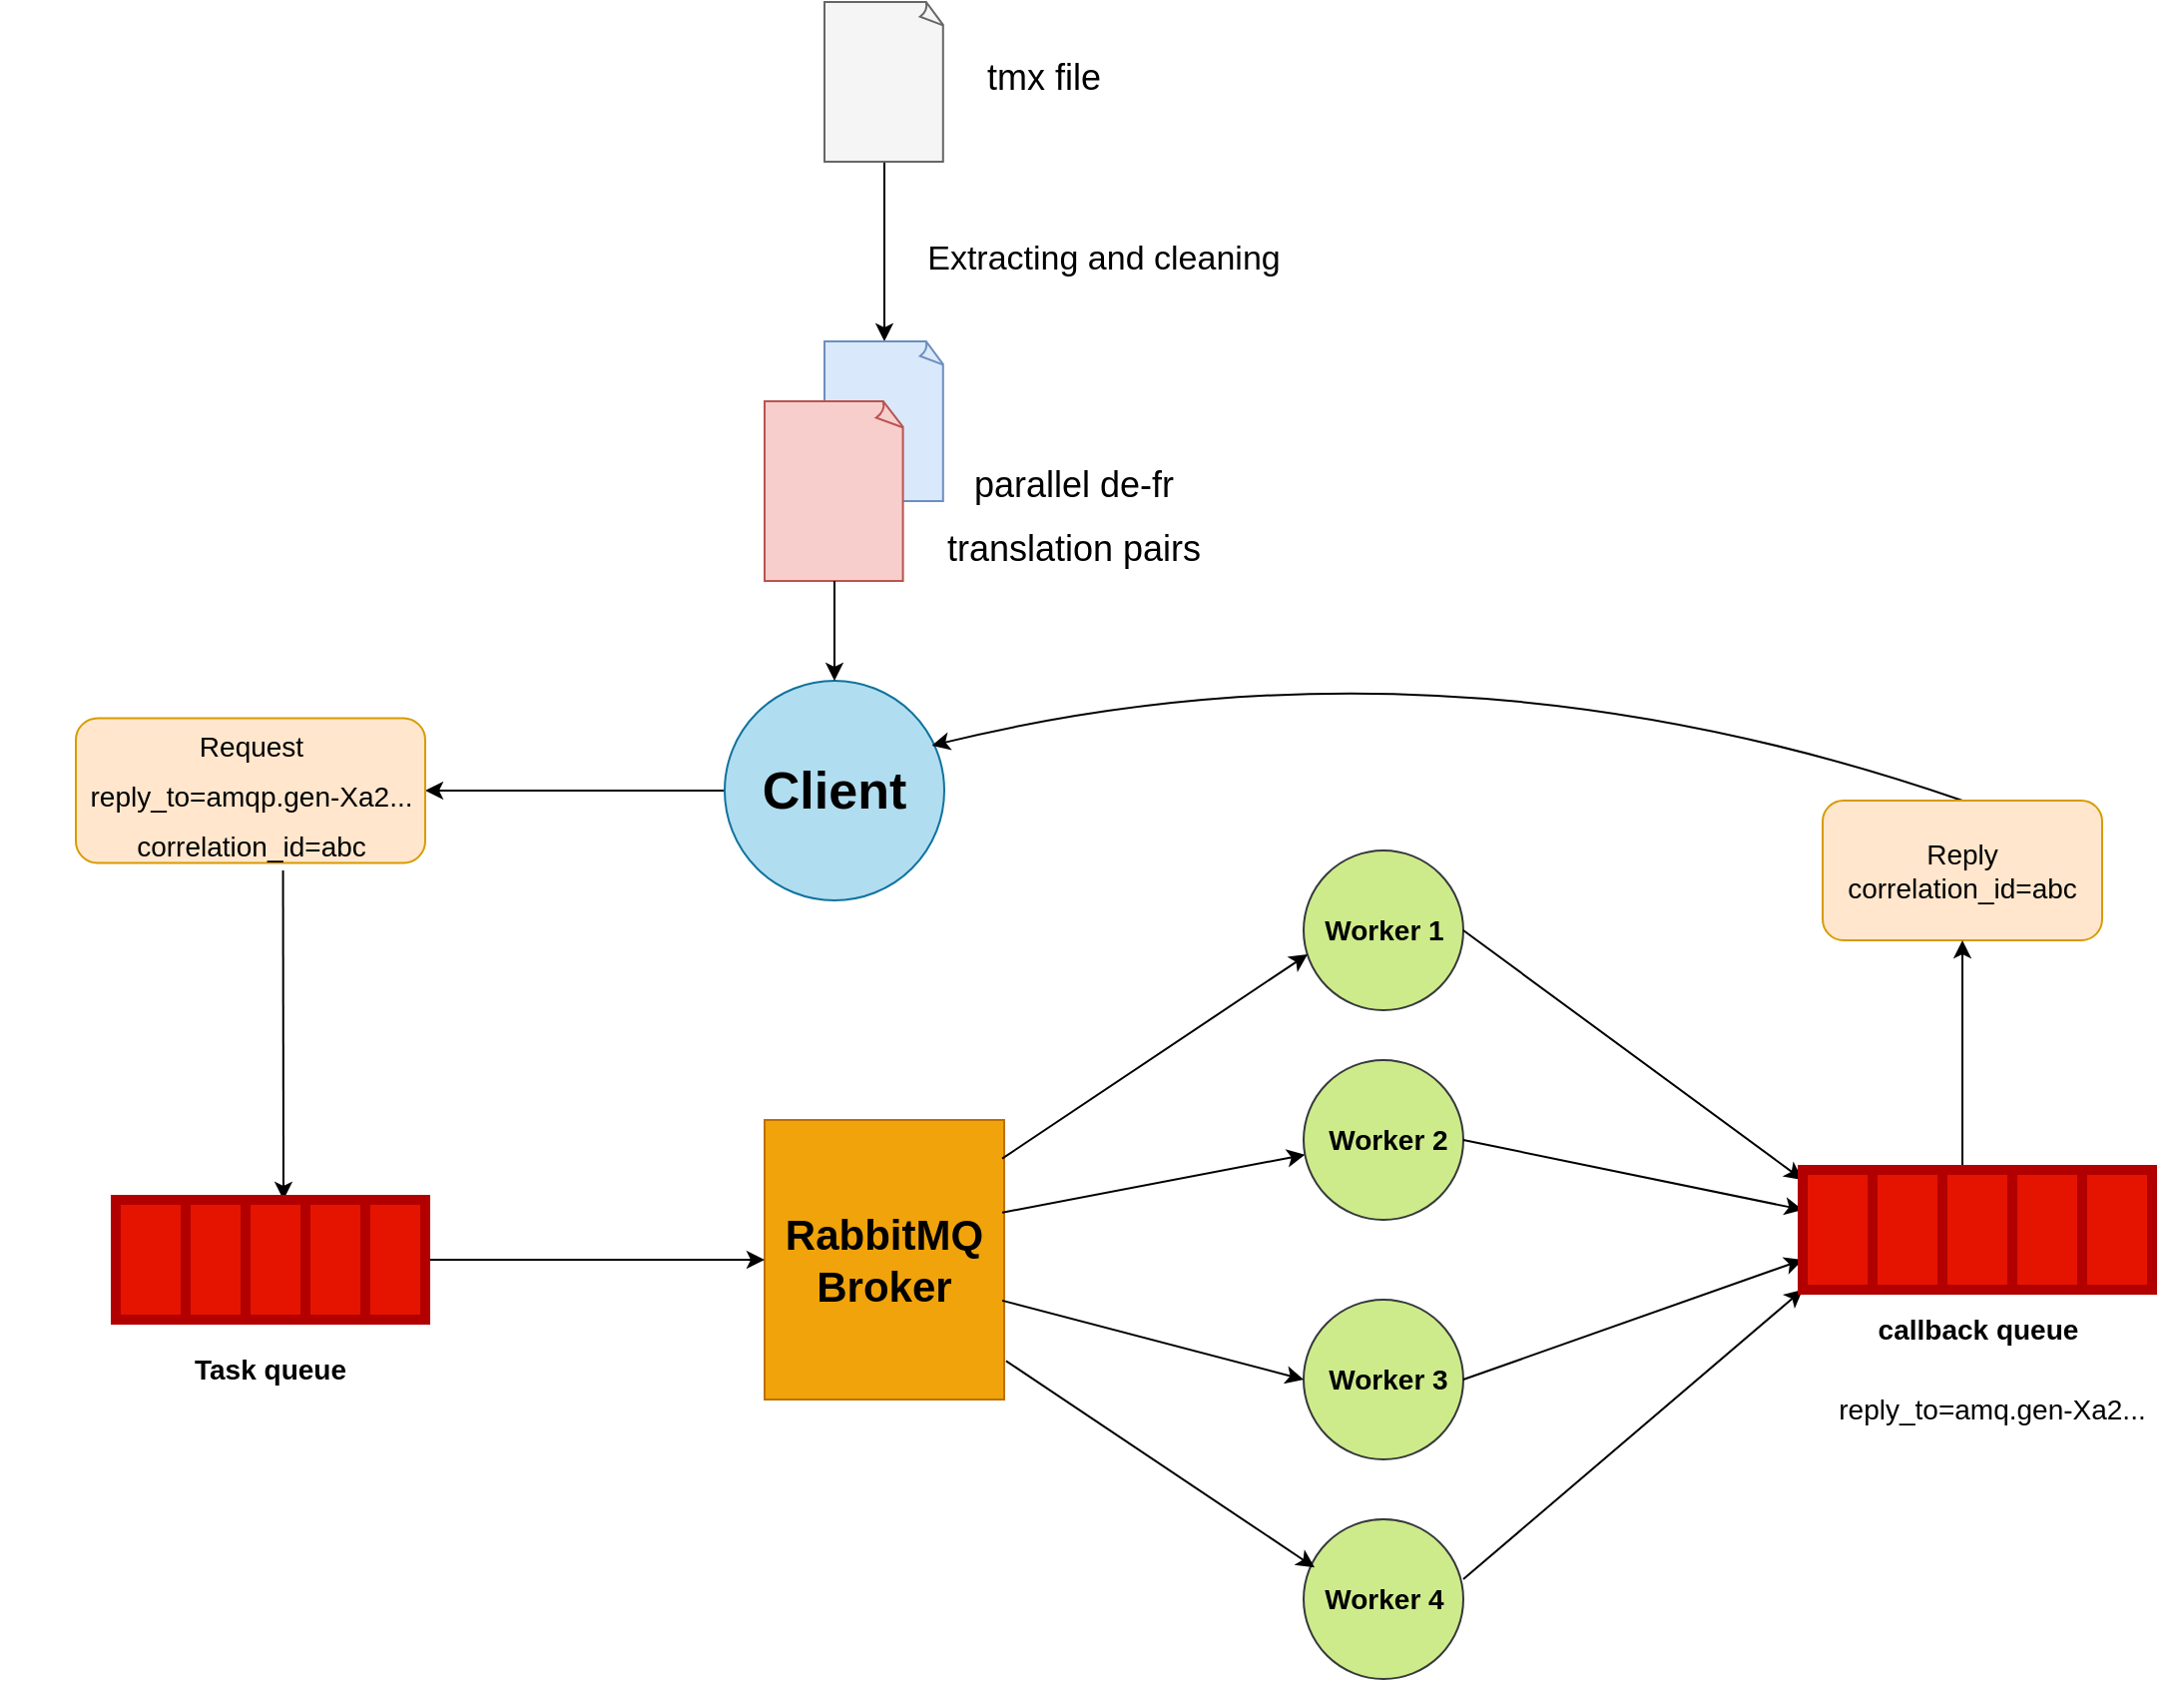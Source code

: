 <mxfile version="19.0.3" type="device"><diagram id="rC-p5iK7weaWzSTd7bgy" name="Page-1"><mxGraphModel dx="1177" dy="2245" grid="1" gridSize="10" guides="1" tooltips="1" connect="1" arrows="1" fold="1" page="1" pageScale="1" pageWidth="850" pageHeight="1100" math="0" shadow="0"><root><mxCell id="0"/><mxCell id="1" parent="0"/><mxCell id="WzObfumsb2T4E5n8RGf7-4" value="" style="edgeStyle=orthogonalEdgeStyle;rounded=0;orthogonalLoop=1;jettySize=auto;html=1;" edge="1" parent="1" source="WzObfumsb2T4E5n8RGf7-1" target="WzObfumsb2T4E5n8RGf7-2"><mxGeometry relative="1" as="geometry"/></mxCell><mxCell id="WzObfumsb2T4E5n8RGf7-1" value="" style="whiteSpace=wrap;html=1;shape=mxgraph.basic.document;fillColor=#f5f5f5;fontColor=#333333;strokeColor=#666666;" vertex="1" parent="1"><mxGeometry x="530" y="-330" width="60" height="80" as="geometry"/></mxCell><mxCell id="WzObfumsb2T4E5n8RGf7-2" value="" style="whiteSpace=wrap;html=1;shape=mxgraph.basic.document;fillColor=#dae8fc;strokeColor=#6c8ebf;" vertex="1" parent="1"><mxGeometry x="530" y="-160" width="60" height="80" as="geometry"/></mxCell><mxCell id="WzObfumsb2T4E5n8RGf7-3" value="" style="whiteSpace=wrap;html=1;shape=mxgraph.basic.document;fillColor=#f8cecc;strokeColor=#b85450;" vertex="1" parent="1"><mxGeometry x="500" y="-130" width="70" height="90" as="geometry"/></mxCell><mxCell id="WzObfumsb2T4E5n8RGf7-20" value="" style="edgeStyle=orthogonalEdgeStyle;rounded=0;orthogonalLoop=1;jettySize=auto;html=1;entryX=1;entryY=0.5;entryDx=0;entryDy=0;" edge="1" parent="1" source="WzObfumsb2T4E5n8RGf7-5" target="WzObfumsb2T4E5n8RGf7-32"><mxGeometry relative="1" as="geometry"><mxPoint x="350" y="55" as="targetPoint"/></mxGeometry></mxCell><mxCell id="WzObfumsb2T4E5n8RGf7-5" value="" style="ellipse;whiteSpace=wrap;html=1;aspect=fixed;fillColor=#b1ddf0;strokeColor=#10739e;" vertex="1" parent="1"><mxGeometry x="480" y="10" width="110" height="110" as="geometry"/></mxCell><mxCell id="WzObfumsb2T4E5n8RGf7-6" value="" style="whiteSpace=wrap;html=1;fillColor=#f0a30a;fontColor=#000000;strokeColor=#BD7000;" vertex="1" parent="1"><mxGeometry x="500" y="230" width="120" height="140" as="geometry"/></mxCell><mxCell id="WzObfumsb2T4E5n8RGf7-8" value="" style="ellipse;whiteSpace=wrap;html=1;aspect=fixed;fillColor=#cdeb8b;strokeColor=#36393d;" vertex="1" parent="1"><mxGeometry x="770" y="95" width="80" height="80" as="geometry"/></mxCell><mxCell id="WzObfumsb2T4E5n8RGf7-9" value="" style="ellipse;whiteSpace=wrap;html=1;aspect=fixed;fillColor=#cdeb8b;strokeColor=#36393d;" vertex="1" parent="1"><mxGeometry x="770" y="200" width="80" height="80" as="geometry"/></mxCell><mxCell id="WzObfumsb2T4E5n8RGf7-10" value="" style="ellipse;whiteSpace=wrap;html=1;aspect=fixed;fillColor=#cdeb8b;strokeColor=#36393d;" vertex="1" parent="1"><mxGeometry x="770" y="320" width="80" height="80" as="geometry"/></mxCell><mxCell id="WzObfumsb2T4E5n8RGf7-11" value="" style="ellipse;whiteSpace=wrap;html=1;aspect=fixed;fillColor=#cdeb8b;strokeColor=#36393d;" vertex="1" parent="1"><mxGeometry x="770" y="430" width="80" height="80" as="geometry"/></mxCell><mxCell id="WzObfumsb2T4E5n8RGf7-12" value="" style="endArrow=classic;html=1;rounded=0;entryX=0.025;entryY=0.65;entryDx=0;entryDy=0;entryPerimeter=0;exitX=0.992;exitY=0.138;exitDx=0;exitDy=0;exitPerimeter=0;" edge="1" parent="1" source="WzObfumsb2T4E5n8RGf7-6" target="WzObfumsb2T4E5n8RGf7-8"><mxGeometry width="50" height="50" relative="1" as="geometry"><mxPoint x="750" y="100" as="sourcePoint"/><mxPoint x="790" y="40" as="targetPoint"/></mxGeometry></mxCell><mxCell id="WzObfumsb2T4E5n8RGf7-13" value="" style="endArrow=classic;html=1;rounded=0;exitX=0.992;exitY=0.331;exitDx=0;exitDy=0;exitPerimeter=0;" edge="1" parent="1" source="WzObfumsb2T4E5n8RGf7-6" target="WzObfumsb2T4E5n8RGf7-9"><mxGeometry width="50" height="50" relative="1" as="geometry"><mxPoint x="750" y="100" as="sourcePoint"/><mxPoint x="802" y="-28" as="targetPoint"/></mxGeometry></mxCell><mxCell id="WzObfumsb2T4E5n8RGf7-14" value="" style="endArrow=classic;html=1;rounded=0;exitX=0.992;exitY=0.646;exitDx=0;exitDy=0;exitPerimeter=0;entryX=0;entryY=0.5;entryDx=0;entryDy=0;" edge="1" parent="1" source="WzObfumsb2T4E5n8RGf7-6" target="WzObfumsb2T4E5n8RGf7-10"><mxGeometry width="50" height="50" relative="1" as="geometry"><mxPoint x="750" y="160" as="sourcePoint"/><mxPoint x="880" y="195" as="targetPoint"/></mxGeometry></mxCell><mxCell id="WzObfumsb2T4E5n8RGf7-15" value="" style="endArrow=classic;html=1;rounded=0;entryX=0.069;entryY=0.302;entryDx=0;entryDy=0;entryPerimeter=0;exitX=1.008;exitY=0.862;exitDx=0;exitDy=0;exitPerimeter=0;" edge="1" parent="1" source="WzObfumsb2T4E5n8RGf7-6" target="WzObfumsb2T4E5n8RGf7-11"><mxGeometry width="50" height="50" relative="1" as="geometry"><mxPoint x="770" y="120" as="sourcePoint"/><mxPoint x="822" y="-8" as="targetPoint"/></mxGeometry></mxCell><mxCell id="WzObfumsb2T4E5n8RGf7-18" value="" style="endArrow=classic;html=1;rounded=0;exitX=0.5;exitY=1;exitDx=0;exitDy=0;exitPerimeter=0;" edge="1" parent="1" source="WzObfumsb2T4E5n8RGf7-3" target="WzObfumsb2T4E5n8RGf7-5"><mxGeometry width="50" height="50" relative="1" as="geometry"><mxPoint x="290" y="230" as="sourcePoint"/><mxPoint x="270" y="145" as="targetPoint"/></mxGeometry></mxCell><mxCell id="WzObfumsb2T4E5n8RGf7-19" value="" style="rounded=0;whiteSpace=wrap;html=1;fillColor=#e51400;fontColor=#ffffff;strokeColor=#B20000;strokeWidth=5;" vertex="1" parent="1"><mxGeometry x="175" y="270" width="35" height="60" as="geometry"/></mxCell><mxCell id="WzObfumsb2T4E5n8RGf7-21" value="" style="endArrow=classic;html=1;rounded=0;entryX=0;entryY=0.5;entryDx=0;entryDy=0;startArrow=none;" edge="1" parent="1" target="WzObfumsb2T4E5n8RGf7-6"><mxGeometry width="50" height="50" relative="1" as="geometry"><mxPoint x="330" y="300" as="sourcePoint"/><mxPoint x="480" y="290" as="targetPoint"/></mxGeometry></mxCell><mxCell id="WzObfumsb2T4E5n8RGf7-23" value="" style="endArrow=classic;html=1;rounded=0;entryX=0;entryY=0.333;entryDx=0;entryDy=0;exitX=1;exitY=0.5;exitDx=0;exitDy=0;entryPerimeter=0;" edge="1" parent="1" source="WzObfumsb2T4E5n8RGf7-9" target="WzObfumsb2T4E5n8RGf7-54"><mxGeometry width="50" height="50" relative="1" as="geometry"><mxPoint x="860" y="240" as="sourcePoint"/><mxPoint x="1010" y="275" as="targetPoint"/></mxGeometry></mxCell><mxCell id="WzObfumsb2T4E5n8RGf7-24" value="" style="endArrow=classic;html=1;rounded=0;entryX=0;entryY=0.75;entryDx=0;entryDy=0;exitX=1;exitY=0.5;exitDx=0;exitDy=0;" edge="1" parent="1" source="WzObfumsb2T4E5n8RGf7-10" target="WzObfumsb2T4E5n8RGf7-54"><mxGeometry width="50" height="50" relative="1" as="geometry"><mxPoint x="860" y="390" as="sourcePoint"/><mxPoint x="1010" y="305" as="targetPoint"/></mxGeometry></mxCell><mxCell id="WzObfumsb2T4E5n8RGf7-25" value="" style="endArrow=classic;html=1;rounded=0;entryX=0;entryY=1;entryDx=0;entryDy=0;" edge="1" parent="1" target="WzObfumsb2T4E5n8RGf7-54"><mxGeometry width="50" height="50" relative="1" as="geometry"><mxPoint x="850" y="460" as="sourcePoint"/><mxPoint x="1010" y="320" as="targetPoint"/></mxGeometry></mxCell><mxCell id="WzObfumsb2T4E5n8RGf7-26" value="" style="endArrow=classic;html=1;rounded=0;entryX=0;entryY=0.083;entryDx=0;entryDy=0;exitX=1;exitY=0.5;exitDx=0;exitDy=0;entryPerimeter=0;" edge="1" parent="1" source="WzObfumsb2T4E5n8RGf7-8" target="WzObfumsb2T4E5n8RGf7-54"><mxGeometry width="50" height="50" relative="1" as="geometry"><mxPoint x="860" y="140" as="sourcePoint"/><mxPoint x="1010" y="260" as="targetPoint"/></mxGeometry></mxCell><mxCell id="WzObfumsb2T4E5n8RGf7-28" value="" style="curved=1;endArrow=classic;html=1;rounded=0;entryX=0.944;entryY=0.295;entryDx=0;entryDy=0;entryPerimeter=0;exitX=0.5;exitY=0;exitDx=0;exitDy=0;" edge="1" parent="1" source="WzObfumsb2T4E5n8RGf7-29" target="WzObfumsb2T4E5n8RGf7-5"><mxGeometry width="50" height="50" relative="1" as="geometry"><mxPoint x="1080" y="60" as="sourcePoint"/><mxPoint x="470" y="-10" as="targetPoint"/><Array as="points"><mxPoint x="840" y="-20"/></Array></mxGeometry></mxCell><mxCell id="WzObfumsb2T4E5n8RGf7-29" value="&lt;span style=&quot;color: rgb(0, 0, 0); font-family: Helvetica; font-size: 14px; font-style: normal; font-variant-ligatures: normal; font-variant-caps: normal; font-weight: 400; letter-spacing: normal; orphans: 2; text-align: center; text-indent: 0px; text-transform: none; widows: 2; word-spacing: 0px; -webkit-text-stroke-width: 0px; text-decoration-thickness: initial; text-decoration-style: initial; text-decoration-color: initial; float: none; display: inline !important;&quot;&gt;Reply&lt;/span&gt;&lt;br style=&quot;color: rgb(0, 0, 0); font-family: Helvetica; font-size: 14px; font-style: normal; font-variant-ligatures: normal; font-variant-caps: normal; font-weight: 400; letter-spacing: normal; orphans: 2; text-align: center; text-indent: 0px; text-transform: none; widows: 2; word-spacing: 0px; -webkit-text-stroke-width: 0px; text-decoration-thickness: initial; text-decoration-style: initial; text-decoration-color: initial;&quot;&gt;&lt;span style=&quot;color: rgb(0, 0, 0); font-family: Helvetica; font-size: 14px; font-style: normal; font-variant-ligatures: normal; font-variant-caps: normal; font-weight: 400; letter-spacing: normal; orphans: 2; text-align: center; text-indent: 0px; text-transform: none; widows: 2; word-spacing: 0px; -webkit-text-stroke-width: 0px; text-decoration-thickness: initial; text-decoration-style: initial; text-decoration-color: initial; float: none; display: inline !important;&quot;&gt;correlation_id=abc&lt;/span&gt;" style="rounded=1;whiteSpace=wrap;html=1;fillColor=#ffe6cc;strokeColor=#d79b00;" vertex="1" parent="1"><mxGeometry x="1030" y="70" width="140" height="70" as="geometry"/></mxCell><mxCell id="WzObfumsb2T4E5n8RGf7-30" value="" style="endArrow=classic;html=1;rounded=0;entryX=0.5;entryY=1;entryDx=0;entryDy=0;exitX=0.5;exitY=0;exitDx=0;exitDy=0;" edge="1" parent="1" target="WzObfumsb2T4E5n8RGf7-29"><mxGeometry width="50" height="50" relative="1" as="geometry"><mxPoint x="1100" y="260" as="sourcePoint"/><mxPoint x="1130" y="140" as="targetPoint"/></mxGeometry></mxCell><mxCell id="WzObfumsb2T4E5n8RGf7-32" value="" style="rounded=1;whiteSpace=wrap;html=1;fillColor=#ffe6cc;strokeColor=#d79b00;" vertex="1" parent="1"><mxGeometry x="155" y="28.75" width="175" height="72.5" as="geometry"/></mxCell><mxCell id="WzObfumsb2T4E5n8RGf7-35" value="" style="endArrow=classic;html=1;rounded=0;startArrow=none;exitX=0.593;exitY=1.052;exitDx=0;exitDy=0;exitPerimeter=0;" edge="1" parent="1" source="WzObfumsb2T4E5n8RGf7-32"><mxGeometry width="50" height="50" relative="1" as="geometry"><mxPoint x="270" y="190" as="sourcePoint"/><mxPoint x="259" y="270" as="targetPoint"/></mxGeometry></mxCell><mxCell id="WzObfumsb2T4E5n8RGf7-36" value="" style="rounded=0;whiteSpace=wrap;html=1;fillColor=#e51400;fontColor=#ffffff;strokeColor=#B20000;strokeWidth=5;" vertex="1" parent="1"><mxGeometry x="210" y="270" width="30" height="60" as="geometry"/></mxCell><mxCell id="WzObfumsb2T4E5n8RGf7-37" value="" style="endArrow=none;html=1;rounded=0;exitX=1;exitY=0.5;exitDx=0;exitDy=0;entryX=0;entryY=0.5;entryDx=0;entryDy=0;" edge="1" parent="1" source="WzObfumsb2T4E5n8RGf7-19" target="WzObfumsb2T4E5n8RGf7-36"><mxGeometry width="50" height="50" relative="1" as="geometry"><mxPoint x="210" y="300" as="sourcePoint"/><mxPoint x="500" y="300" as="targetPoint"/></mxGeometry></mxCell><mxCell id="WzObfumsb2T4E5n8RGf7-38" value="" style="rounded=0;whiteSpace=wrap;html=1;fillColor=#e51400;fontColor=#ffffff;strokeColor=#B20000;strokeWidth=5;" vertex="1" parent="1"><mxGeometry x="240" y="270" width="30" height="60" as="geometry"/></mxCell><mxCell id="WzObfumsb2T4E5n8RGf7-39" value="" style="rounded=0;whiteSpace=wrap;html=1;fillColor=#e51400;fontColor=#ffffff;strokeColor=#B20000;strokeWidth=5;" vertex="1" parent="1"><mxGeometry x="270" y="270" width="30" height="60" as="geometry"/></mxCell><mxCell id="WzObfumsb2T4E5n8RGf7-40" value="" style="rounded=0;whiteSpace=wrap;html=1;fillColor=#e51400;fontColor=#ffffff;strokeColor=#B20000;strokeWidth=5;" vertex="1" parent="1"><mxGeometry x="300" y="270" width="30" height="60" as="geometry"/></mxCell><mxCell id="WzObfumsb2T4E5n8RGf7-41" value="&lt;font style=&quot;font-size: 26px;&quot;&gt;Client&lt;/font&gt;" style="text;html=1;strokeColor=none;fillColor=none;align=center;verticalAlign=middle;whiteSpace=wrap;rounded=0;fontStyle=1" vertex="1" parent="1"><mxGeometry x="505" y="50" width="60" height="30" as="geometry"/></mxCell><mxCell id="WzObfumsb2T4E5n8RGf7-42" value="&lt;font style=&quot;font-size: 18px;&quot;&gt;tmx file&lt;/font&gt;" style="text;html=1;strokeColor=none;fillColor=none;align=center;verticalAlign=middle;whiteSpace=wrap;rounded=0;fontSize=26;" vertex="1" parent="1"><mxGeometry x="610" y="-310" width="60" height="30" as="geometry"/></mxCell><mxCell id="WzObfumsb2T4E5n8RGf7-43" value="&lt;font style=&quot;font-size: 17px;&quot;&gt;Extracting and cleaning&lt;/font&gt;" style="text;html=1;strokeColor=none;fillColor=none;align=center;verticalAlign=middle;whiteSpace=wrap;rounded=0;fontSize=26;" vertex="1" parent="1"><mxGeometry x="565" y="-220" width="210" height="30" as="geometry"/></mxCell><mxCell id="WzObfumsb2T4E5n8RGf7-44" value="&lt;span style=&quot;font-size: 18px;&quot;&gt;parallel de-fr translation pairs&lt;/span&gt;" style="text;html=1;strokeColor=none;fillColor=none;align=center;verticalAlign=middle;whiteSpace=wrap;rounded=0;fontSize=26;" vertex="1" parent="1"><mxGeometry x="570" y="-90" width="170" height="30" as="geometry"/></mxCell><mxCell id="WzObfumsb2T4E5n8RGf7-45" value="&lt;font style=&quot;font-size: 14px;&quot;&gt;&lt;b&gt;Worker 1&lt;/b&gt;&lt;/font&gt;" style="text;html=1;strokeColor=none;fillColor=none;align=center;verticalAlign=middle;whiteSpace=wrap;rounded=0;fontSize=17;" vertex="1" parent="1"><mxGeometry x="772.5" y="120" width="75" height="30" as="geometry"/></mxCell><mxCell id="WzObfumsb2T4E5n8RGf7-46" value="&lt;font style=&quot;font-size: 14px;&quot;&gt;&lt;b&gt;Worker 2&lt;/b&gt;&lt;/font&gt;" style="text;html=1;strokeColor=none;fillColor=none;align=center;verticalAlign=middle;whiteSpace=wrap;rounded=0;fontSize=17;" vertex="1" parent="1"><mxGeometry x="775" y="225" width="75" height="30" as="geometry"/></mxCell><mxCell id="WzObfumsb2T4E5n8RGf7-47" value="&lt;font style=&quot;font-size: 14px;&quot;&gt;&lt;b&gt;Worker 3&lt;/b&gt;&lt;/font&gt;" style="text;html=1;strokeColor=none;fillColor=none;align=center;verticalAlign=middle;whiteSpace=wrap;rounded=0;fontSize=17;" vertex="1" parent="1"><mxGeometry x="775" y="345" width="75" height="30" as="geometry"/></mxCell><mxCell id="WzObfumsb2T4E5n8RGf7-48" value="&lt;font style=&quot;font-size: 14px;&quot;&gt;&lt;b&gt;Worker 4&lt;/b&gt;&lt;/font&gt;" style="text;html=1;strokeColor=none;fillColor=none;align=center;verticalAlign=middle;whiteSpace=wrap;rounded=0;fontSize=17;" vertex="1" parent="1"><mxGeometry x="772.5" y="455" width="75" height="30" as="geometry"/></mxCell><mxCell id="WzObfumsb2T4E5n8RGf7-50" value="&lt;b&gt;&lt;font style=&quot;font-size: 21px;&quot;&gt;RabbitMQ Broker&lt;/font&gt;&lt;/b&gt;" style="text;html=1;strokeColor=none;fillColor=none;align=center;verticalAlign=middle;whiteSpace=wrap;rounded=0;fontSize=14;" vertex="1" parent="1"><mxGeometry x="530" y="285" width="60" height="30" as="geometry"/></mxCell><mxCell id="WzObfumsb2T4E5n8RGf7-51" value="&lt;font style=&quot;font-size: 14px;&quot;&gt;Request&lt;br&gt;reply_to=amqp.gen-Xa2...&lt;br&gt;correlation_id=abc&lt;/font&gt;" style="text;html=1;strokeColor=none;fillColor=none;align=center;verticalAlign=middle;whiteSpace=wrap;rounded=0;fontSize=21;" vertex="1" parent="1"><mxGeometry x="117.5" y="50" width="250" height="30" as="geometry"/></mxCell><mxCell id="WzObfumsb2T4E5n8RGf7-54" value="" style="rounded=0;whiteSpace=wrap;html=1;fillColor=#e51400;fontColor=#ffffff;strokeColor=#B20000;strokeWidth=5;" vertex="1" parent="1"><mxGeometry x="1020" y="255" width="35" height="60" as="geometry"/></mxCell><mxCell id="WzObfumsb2T4E5n8RGf7-55" value="" style="rounded=0;whiteSpace=wrap;html=1;fillColor=#e51400;fontColor=#ffffff;strokeColor=#B20000;strokeWidth=5;" vertex="1" parent="1"><mxGeometry x="1055" y="255" width="35" height="60" as="geometry"/></mxCell><mxCell id="WzObfumsb2T4E5n8RGf7-56" value="" style="rounded=0;whiteSpace=wrap;html=1;fillColor=#e51400;fontColor=#ffffff;strokeColor=#B20000;strokeWidth=5;" vertex="1" parent="1"><mxGeometry x="1090" y="255" width="35" height="60" as="geometry"/></mxCell><mxCell id="WzObfumsb2T4E5n8RGf7-57" value="" style="rounded=0;whiteSpace=wrap;html=1;fillColor=#e51400;fontColor=#ffffff;strokeColor=#B20000;strokeWidth=5;" vertex="1" parent="1"><mxGeometry x="1125" y="255" width="35" height="60" as="geometry"/></mxCell><mxCell id="WzObfumsb2T4E5n8RGf7-58" value="" style="rounded=0;whiteSpace=wrap;html=1;fillColor=#e51400;fontColor=#ffffff;strokeColor=#B20000;strokeWidth=5;" vertex="1" parent="1"><mxGeometry x="1160" y="255" width="35" height="60" as="geometry"/></mxCell><mxCell id="WzObfumsb2T4E5n8RGf7-59" value="reply_to=amq.gen-Xa2..." style="text;html=1;strokeColor=none;fillColor=none;align=center;verticalAlign=middle;whiteSpace=wrap;rounded=0;labelBackgroundColor=none;fontSize=14;" vertex="1" parent="1"><mxGeometry x="1020" y="360" width="190" height="30" as="geometry"/></mxCell><mxCell id="WzObfumsb2T4E5n8RGf7-60" value="callback queue" style="text;html=1;strokeColor=none;fillColor=none;align=center;verticalAlign=middle;whiteSpace=wrap;rounded=0;labelBackgroundColor=none;fontSize=14;fontStyle=1" vertex="1" parent="1"><mxGeometry x="1022.5" y="320" width="170" height="30" as="geometry"/></mxCell><mxCell id="WzObfumsb2T4E5n8RGf7-61" value="&lt;b&gt;Task queue&lt;/b&gt;" style="text;html=1;strokeColor=none;fillColor=none;align=center;verticalAlign=middle;whiteSpace=wrap;rounded=0;labelBackgroundColor=none;fontSize=14;" vertex="1" parent="1"><mxGeometry x="210" y="340" width="85" height="30" as="geometry"/></mxCell></root></mxGraphModel></diagram></mxfile>
